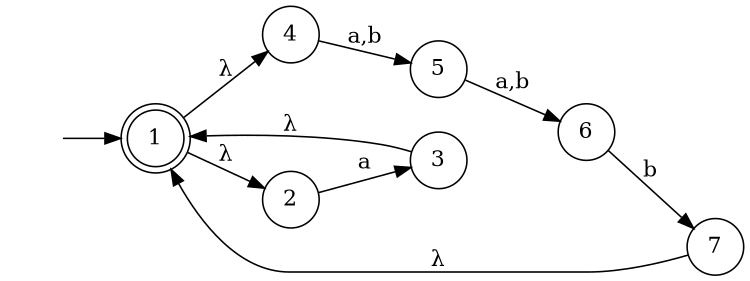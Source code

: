 digraph {
	rankdir=LR;
	margin=0;
	size=5;
	node[shape=circle margin=0]
	1[shape=doublecircle];
	" "[color=white];

	" " -> 1;
	1 -> 2[label=λ];
	1 -> 4[label=λ];
	2 -> 3[label=a];
	3 -> 1[label=λ];
	4 -> 5[label="a,b"];
	5 -> 6[label="a,b"];
	6 -> 7[label=b];
	7 -> 1[label=λ];

}